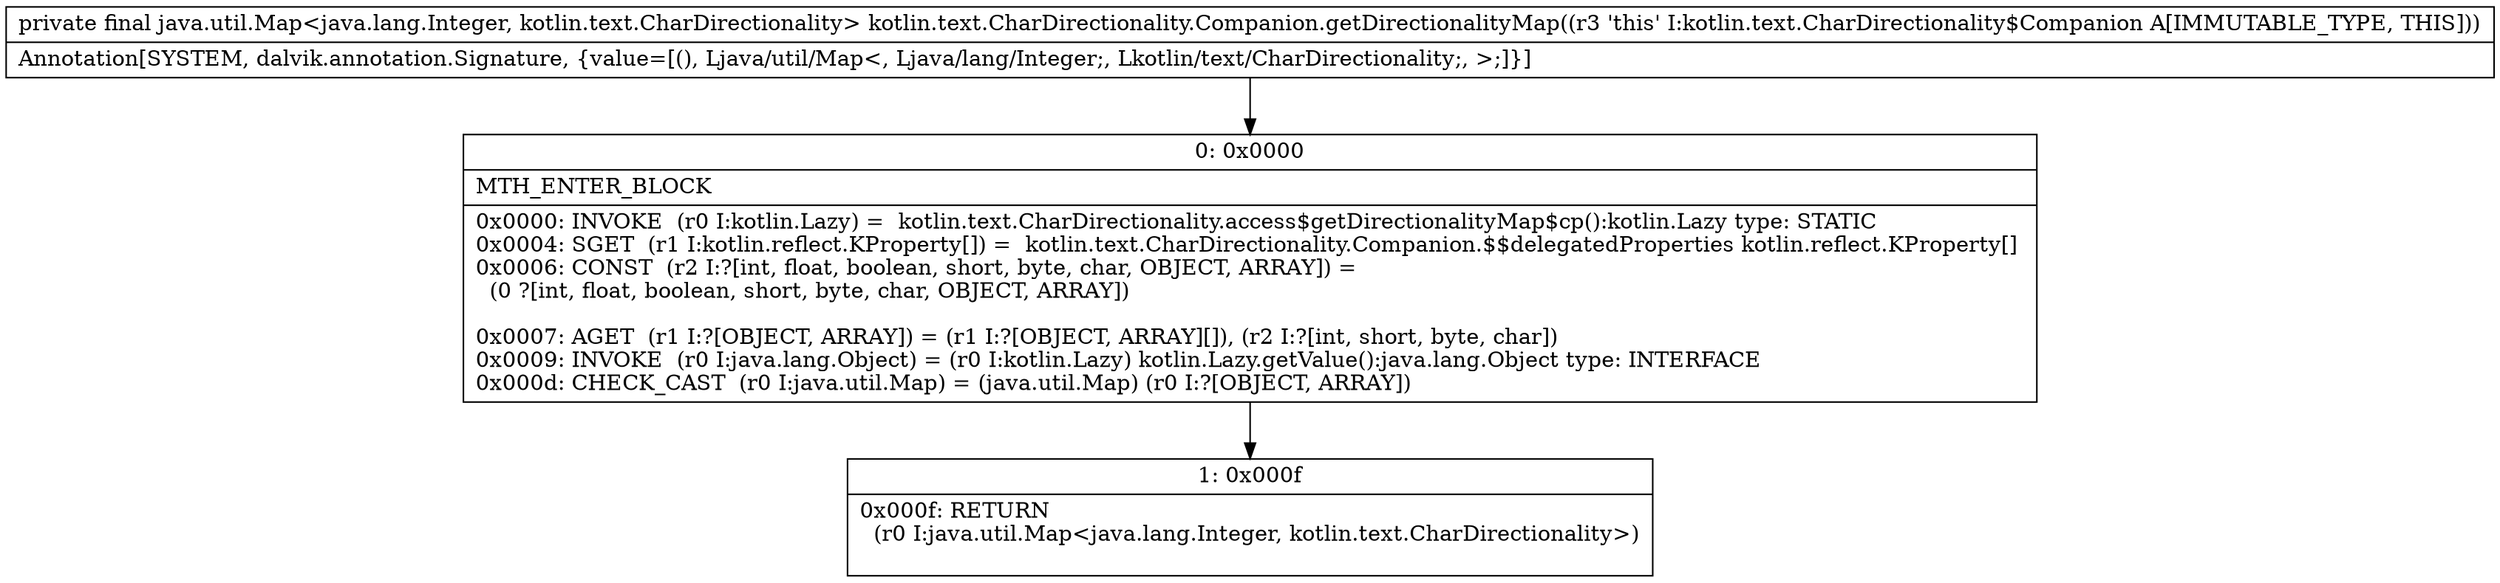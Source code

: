 digraph "CFG forkotlin.text.CharDirectionality.Companion.getDirectionalityMap()Ljava\/util\/Map;" {
Node_0 [shape=record,label="{0\:\ 0x0000|MTH_ENTER_BLOCK\l|0x0000: INVOKE  (r0 I:kotlin.Lazy) =  kotlin.text.CharDirectionality.access$getDirectionalityMap$cp():kotlin.Lazy type: STATIC \l0x0004: SGET  (r1 I:kotlin.reflect.KProperty[]) =  kotlin.text.CharDirectionality.Companion.$$delegatedProperties kotlin.reflect.KProperty[] \l0x0006: CONST  (r2 I:?[int, float, boolean, short, byte, char, OBJECT, ARRAY]) = \l  (0 ?[int, float, boolean, short, byte, char, OBJECT, ARRAY])\l \l0x0007: AGET  (r1 I:?[OBJECT, ARRAY]) = (r1 I:?[OBJECT, ARRAY][]), (r2 I:?[int, short, byte, char]) \l0x0009: INVOKE  (r0 I:java.lang.Object) = (r0 I:kotlin.Lazy) kotlin.Lazy.getValue():java.lang.Object type: INTERFACE \l0x000d: CHECK_CAST  (r0 I:java.util.Map) = (java.util.Map) (r0 I:?[OBJECT, ARRAY]) \l}"];
Node_1 [shape=record,label="{1\:\ 0x000f|0x000f: RETURN  \l  (r0 I:java.util.Map\<java.lang.Integer, kotlin.text.CharDirectionality\>)\l \l}"];
MethodNode[shape=record,label="{private final java.util.Map\<java.lang.Integer, kotlin.text.CharDirectionality\> kotlin.text.CharDirectionality.Companion.getDirectionalityMap((r3 'this' I:kotlin.text.CharDirectionality$Companion A[IMMUTABLE_TYPE, THIS]))  | Annotation[SYSTEM, dalvik.annotation.Signature, \{value=[(), Ljava\/util\/Map\<, Ljava\/lang\/Integer;, Lkotlin\/text\/CharDirectionality;, \>;]\}]\l}"];
MethodNode -> Node_0;
Node_0 -> Node_1;
}

